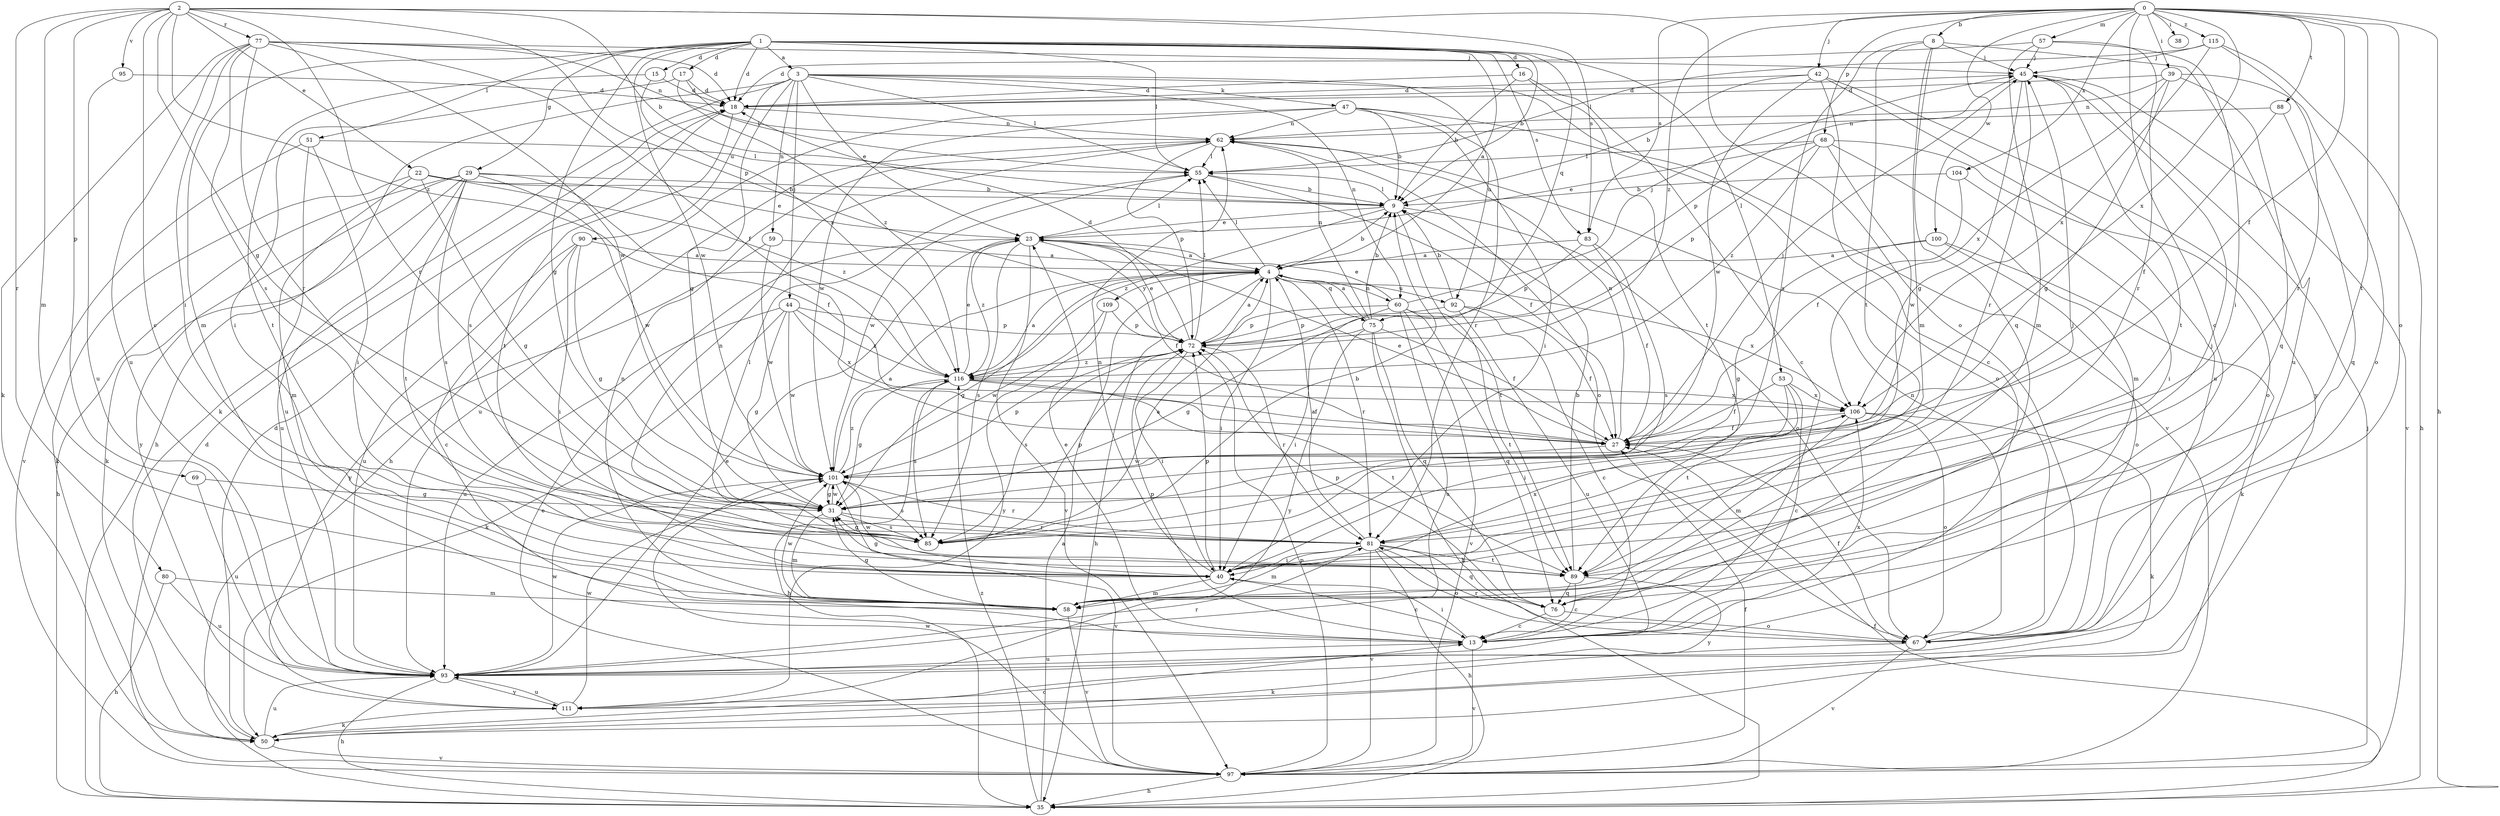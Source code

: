 strict digraph  {
0;
1;
2;
3;
4;
8;
9;
13;
15;
16;
17;
18;
22;
23;
27;
29;
31;
35;
38;
39;
40;
42;
44;
45;
47;
50;
51;
53;
55;
57;
58;
59;
60;
62;
67;
68;
69;
72;
75;
76;
77;
80;
81;
83;
85;
88;
89;
90;
92;
93;
95;
97;
100;
101;
104;
106;
109;
111;
115;
116;
0 -> 8  [label=b];
0 -> 13  [label=c];
0 -> 27  [label=f];
0 -> 35  [label=h];
0 -> 38  [label=i];
0 -> 39  [label=i];
0 -> 42  [label=j];
0 -> 57  [label=m];
0 -> 67  [label=o];
0 -> 68  [label=p];
0 -> 83  [label=s];
0 -> 88  [label=t];
0 -> 89  [label=t];
0 -> 100  [label=w];
0 -> 104  [label=x];
0 -> 106  [label=x];
0 -> 115  [label=z];
0 -> 116  [label=z];
1 -> 3  [label=a];
1 -> 4  [label=a];
1 -> 9  [label=b];
1 -> 15  [label=d];
1 -> 16  [label=d];
1 -> 17  [label=d];
1 -> 18  [label=d];
1 -> 29  [label=g];
1 -> 31  [label=g];
1 -> 51  [label=l];
1 -> 53  [label=l];
1 -> 55  [label=l];
1 -> 58  [label=m];
1 -> 75  [label=q];
1 -> 83  [label=s];
1 -> 101  [label=w];
2 -> 9  [label=b];
2 -> 13  [label=c];
2 -> 22  [label=e];
2 -> 31  [label=g];
2 -> 58  [label=m];
2 -> 67  [label=o];
2 -> 69  [label=p];
2 -> 72  [label=p];
2 -> 77  [label=r];
2 -> 80  [label=r];
2 -> 81  [label=r];
2 -> 83  [label=s];
2 -> 95  [label=v];
2 -> 116  [label=z];
3 -> 23  [label=e];
3 -> 31  [label=g];
3 -> 35  [label=h];
3 -> 44  [label=j];
3 -> 47  [label=k];
3 -> 50  [label=k];
3 -> 55  [label=l];
3 -> 59  [label=n];
3 -> 60  [label=n];
3 -> 90  [label=u];
3 -> 92  [label=u];
3 -> 97  [label=v];
4 -> 9  [label=b];
4 -> 31  [label=g];
4 -> 35  [label=h];
4 -> 40  [label=i];
4 -> 55  [label=l];
4 -> 60  [label=n];
4 -> 75  [label=q];
4 -> 81  [label=r];
4 -> 92  [label=u];
4 -> 106  [label=x];
4 -> 109  [label=y];
8 -> 45  [label=j];
8 -> 58  [label=m];
8 -> 76  [label=q];
8 -> 85  [label=s];
8 -> 89  [label=t];
8 -> 93  [label=u];
9 -> 23  [label=e];
9 -> 55  [label=l];
9 -> 67  [label=o];
9 -> 89  [label=t];
9 -> 116  [label=z];
13 -> 23  [label=e];
13 -> 40  [label=i];
13 -> 72  [label=p];
13 -> 93  [label=u];
13 -> 97  [label=v];
13 -> 106  [label=x];
15 -> 18  [label=d];
15 -> 89  [label=t];
15 -> 116  [label=z];
16 -> 9  [label=b];
16 -> 13  [label=c];
16 -> 18  [label=d];
16 -> 89  [label=t];
17 -> 18  [label=d];
17 -> 40  [label=i];
17 -> 55  [label=l];
17 -> 116  [label=z];
18 -> 62  [label=n];
18 -> 85  [label=s];
18 -> 89  [label=t];
22 -> 9  [label=b];
22 -> 23  [label=e];
22 -> 31  [label=g];
22 -> 50  [label=k];
22 -> 58  [label=m];
22 -> 116  [label=z];
23 -> 4  [label=a];
23 -> 27  [label=f];
23 -> 55  [label=l];
23 -> 85  [label=s];
23 -> 97  [label=v];
23 -> 116  [label=z];
27 -> 23  [label=e];
27 -> 45  [label=j];
27 -> 62  [label=n];
27 -> 101  [label=w];
29 -> 9  [label=b];
29 -> 27  [label=f];
29 -> 35  [label=h];
29 -> 50  [label=k];
29 -> 85  [label=s];
29 -> 89  [label=t];
29 -> 93  [label=u];
29 -> 101  [label=w];
29 -> 111  [label=y];
31 -> 58  [label=m];
31 -> 81  [label=r];
31 -> 85  [label=s];
31 -> 101  [label=w];
35 -> 4  [label=a];
35 -> 27  [label=f];
35 -> 116  [label=z];
39 -> 18  [label=d];
39 -> 31  [label=g];
39 -> 62  [label=n];
39 -> 67  [label=o];
39 -> 76  [label=q];
39 -> 106  [label=x];
40 -> 13  [label=c];
40 -> 31  [label=g];
40 -> 45  [label=j];
40 -> 58  [label=m];
40 -> 62  [label=n];
40 -> 72  [label=p];
40 -> 101  [label=w];
40 -> 106  [label=x];
42 -> 9  [label=b];
42 -> 13  [label=c];
42 -> 18  [label=d];
42 -> 93  [label=u];
42 -> 101  [label=w];
42 -> 111  [label=y];
44 -> 31  [label=g];
44 -> 50  [label=k];
44 -> 72  [label=p];
44 -> 93  [label=u];
44 -> 101  [label=w];
44 -> 106  [label=x];
44 -> 116  [label=z];
45 -> 18  [label=d];
45 -> 31  [label=g];
45 -> 72  [label=p];
45 -> 81  [label=r];
45 -> 89  [label=t];
45 -> 97  [label=v];
47 -> 9  [label=b];
47 -> 35  [label=h];
47 -> 40  [label=i];
47 -> 62  [label=n];
47 -> 67  [label=o];
47 -> 81  [label=r];
47 -> 101  [label=w];
50 -> 13  [label=c];
50 -> 18  [label=d];
50 -> 93  [label=u];
50 -> 97  [label=v];
51 -> 40  [label=i];
51 -> 55  [label=l];
51 -> 93  [label=u];
51 -> 97  [label=v];
53 -> 13  [label=c];
53 -> 27  [label=f];
53 -> 40  [label=i];
53 -> 89  [label=t];
53 -> 106  [label=x];
55 -> 9  [label=b];
55 -> 27  [label=f];
55 -> 101  [label=w];
57 -> 18  [label=d];
57 -> 40  [label=i];
57 -> 45  [label=j];
57 -> 58  [label=m];
57 -> 81  [label=r];
58 -> 31  [label=g];
58 -> 45  [label=j];
58 -> 62  [label=n];
58 -> 97  [label=v];
58 -> 101  [label=w];
59 -> 4  [label=a];
59 -> 101  [label=w];
59 -> 111  [label=y];
60 -> 23  [label=e];
60 -> 31  [label=g];
60 -> 45  [label=j];
60 -> 72  [label=p];
60 -> 76  [label=q];
60 -> 89  [label=t];
60 -> 93  [label=u];
60 -> 97  [label=v];
62 -> 55  [label=l];
62 -> 67  [label=o];
62 -> 72  [label=p];
62 -> 93  [label=u];
67 -> 27  [label=f];
67 -> 50  [label=k];
67 -> 62  [label=n];
67 -> 81  [label=r];
67 -> 97  [label=v];
68 -> 23  [label=e];
68 -> 55  [label=l];
68 -> 58  [label=m];
68 -> 67  [label=o];
68 -> 72  [label=p];
68 -> 101  [label=w];
68 -> 116  [label=z];
69 -> 31  [label=g];
69 -> 93  [label=u];
72 -> 4  [label=a];
72 -> 18  [label=d];
72 -> 23  [label=e];
72 -> 40  [label=i];
72 -> 55  [label=l];
72 -> 81  [label=r];
72 -> 85  [label=s];
72 -> 116  [label=z];
75 -> 4  [label=a];
75 -> 9  [label=b];
75 -> 27  [label=f];
75 -> 35  [label=h];
75 -> 40  [label=i];
75 -> 62  [label=n];
75 -> 76  [label=q];
75 -> 111  [label=y];
76 -> 13  [label=c];
76 -> 67  [label=o];
76 -> 72  [label=p];
77 -> 18  [label=d];
77 -> 27  [label=f];
77 -> 40  [label=i];
77 -> 45  [label=j];
77 -> 50  [label=k];
77 -> 62  [label=n];
77 -> 81  [label=r];
77 -> 85  [label=s];
77 -> 93  [label=u];
77 -> 101  [label=w];
80 -> 35  [label=h];
80 -> 58  [label=m];
80 -> 93  [label=u];
81 -> 4  [label=a];
81 -> 35  [label=h];
81 -> 40  [label=i];
81 -> 58  [label=m];
81 -> 67  [label=o];
81 -> 76  [label=q];
81 -> 89  [label=t];
81 -> 97  [label=v];
83 -> 4  [label=a];
83 -> 27  [label=f];
83 -> 72  [label=p];
83 -> 85  [label=s];
85 -> 4  [label=a];
85 -> 9  [label=b];
85 -> 31  [label=g];
85 -> 55  [label=l];
85 -> 62  [label=n];
85 -> 72  [label=p];
88 -> 27  [label=f];
88 -> 62  [label=n];
88 -> 76  [label=q];
89 -> 9  [label=b];
89 -> 13  [label=c];
89 -> 76  [label=q];
89 -> 111  [label=y];
90 -> 4  [label=a];
90 -> 13  [label=c];
90 -> 31  [label=g];
90 -> 40  [label=i];
90 -> 93  [label=u];
92 -> 9  [label=b];
92 -> 13  [label=c];
92 -> 27  [label=f];
92 -> 72  [label=p];
92 -> 93  [label=u];
93 -> 23  [label=e];
93 -> 35  [label=h];
93 -> 81  [label=r];
93 -> 101  [label=w];
93 -> 111  [label=y];
95 -> 18  [label=d];
95 -> 93  [label=u];
97 -> 18  [label=d];
97 -> 23  [label=e];
97 -> 27  [label=f];
97 -> 35  [label=h];
97 -> 45  [label=j];
97 -> 72  [label=p];
97 -> 101  [label=w];
100 -> 4  [label=a];
100 -> 31  [label=g];
100 -> 50  [label=k];
100 -> 67  [label=o];
101 -> 4  [label=a];
101 -> 31  [label=g];
101 -> 72  [label=p];
101 -> 81  [label=r];
101 -> 85  [label=s];
101 -> 97  [label=v];
101 -> 116  [label=z];
104 -> 9  [label=b];
104 -> 27  [label=f];
104 -> 40  [label=i];
106 -> 27  [label=f];
106 -> 50  [label=k];
106 -> 58  [label=m];
106 -> 67  [label=o];
109 -> 72  [label=p];
109 -> 101  [label=w];
109 -> 111  [label=y];
111 -> 50  [label=k];
111 -> 93  [label=u];
111 -> 101  [label=w];
115 -> 35  [label=h];
115 -> 45  [label=j];
115 -> 55  [label=l];
115 -> 81  [label=r];
115 -> 106  [label=x];
116 -> 4  [label=a];
116 -> 23  [label=e];
116 -> 27  [label=f];
116 -> 31  [label=g];
116 -> 35  [label=h];
116 -> 85  [label=s];
116 -> 89  [label=t];
116 -> 106  [label=x];
}
